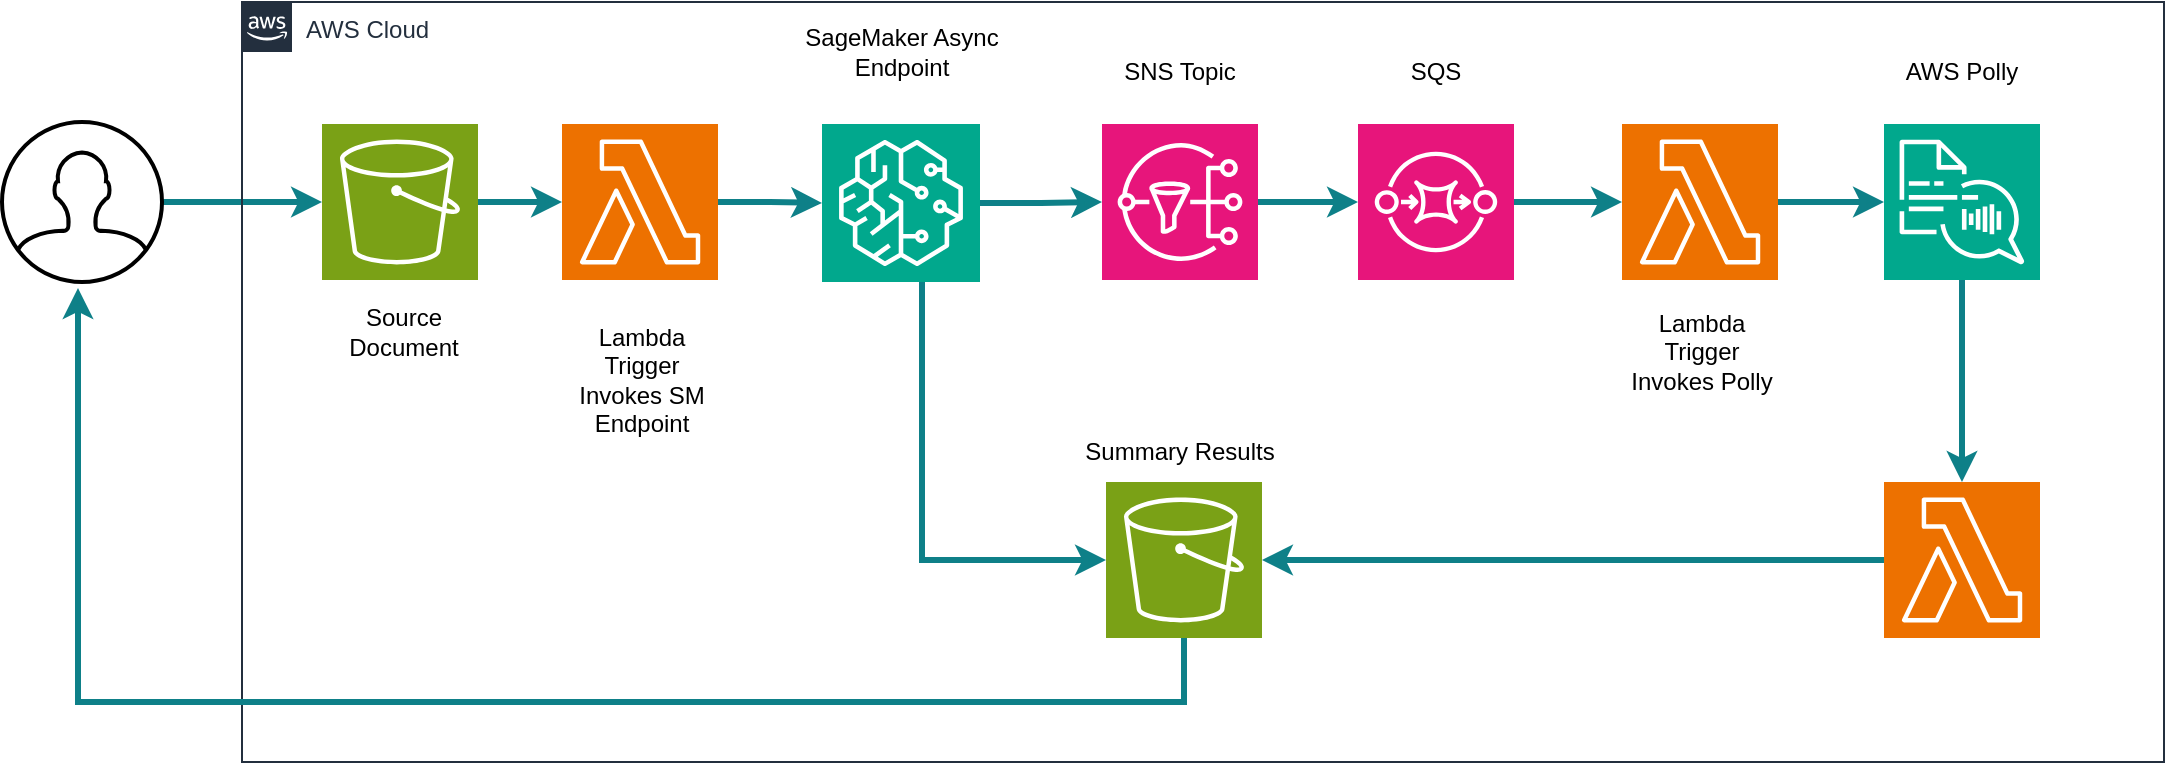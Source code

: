 <mxfile version="24.5.2" type="github">
  <diagram id="Ht1M8jgEwFfnCIfOTk4-" name="Page-1">
    <mxGraphModel dx="1434" dy="780" grid="1" gridSize="10" guides="1" tooltips="1" connect="1" arrows="1" fold="1" page="1" pageScale="1" pageWidth="1169" pageHeight="827" math="0" shadow="0">
      <root>
        <mxCell id="0" />
        <mxCell id="1" parent="0" />
        <mxCell id="quHucMuXMQEVoltr0wWp-3" style="edgeStyle=orthogonalEdgeStyle;rounded=0;orthogonalLoop=1;jettySize=auto;html=1;strokeWidth=3;fillColor=#b0e3e6;strokeColor=#0e8088;" edge="1" parent="1" source="quHucMuXMQEVoltr0wWp-1" target="quHucMuXMQEVoltr0wWp-2">
          <mxGeometry relative="1" as="geometry" />
        </mxCell>
        <mxCell id="quHucMuXMQEVoltr0wWp-1" value="" style="html=1;verticalLabelPosition=bottom;align=center;labelBackgroundColor=#ffffff;verticalAlign=top;strokeWidth=2;strokeColor=#000000;shadow=0;dashed=0;shape=mxgraph.ios7.icons.user;" vertex="1" parent="1">
          <mxGeometry x="39" y="140" width="80" height="80" as="geometry" />
        </mxCell>
        <mxCell id="quHucMuXMQEVoltr0wWp-2" value="" style="sketch=0;points=[[0,0,0],[0.25,0,0],[0.5,0,0],[0.75,0,0],[1,0,0],[0,1,0],[0.25,1,0],[0.5,1,0],[0.75,1,0],[1,1,0],[0,0.25,0],[0,0.5,0],[0,0.75,0],[1,0.25,0],[1,0.5,0],[1,0.75,0]];outlineConnect=0;fontColor=#232F3E;fillColor=#7AA116;strokeColor=#ffffff;dashed=0;verticalLabelPosition=bottom;verticalAlign=top;align=center;html=1;fontSize=12;fontStyle=0;aspect=fixed;shape=mxgraph.aws4.resourceIcon;resIcon=mxgraph.aws4.s3;" vertex="1" parent="1">
          <mxGeometry x="199" y="141" width="78" height="78" as="geometry" />
        </mxCell>
        <mxCell id="quHucMuXMQEVoltr0wWp-5" value="AWS Cloud" style="points=[[0,0],[0.25,0],[0.5,0],[0.75,0],[1,0],[1,0.25],[1,0.5],[1,0.75],[1,1],[0.75,1],[0.5,1],[0.25,1],[0,1],[0,0.75],[0,0.5],[0,0.25]];outlineConnect=0;gradientColor=none;html=1;whiteSpace=wrap;fontSize=12;fontStyle=0;container=1;pointerEvents=0;collapsible=0;recursiveResize=0;shape=mxgraph.aws4.group;grIcon=mxgraph.aws4.group_aws_cloud_alt;strokeColor=#232F3E;fillColor=none;verticalAlign=top;align=left;spacingLeft=30;fontColor=#232F3E;dashed=0;" vertex="1" parent="1">
          <mxGeometry x="159" y="80" width="961" height="380" as="geometry" />
        </mxCell>
        <mxCell id="quHucMuXMQEVoltr0wWp-24" style="edgeStyle=orthogonalEdgeStyle;rounded=0;orthogonalLoop=1;jettySize=auto;html=1;fillColor=#b0e3e6;strokeColor=#0e8088;strokeWidth=3;" edge="1" parent="quHucMuXMQEVoltr0wWp-5" source="quHucMuXMQEVoltr0wWp-7" target="quHucMuXMQEVoltr0wWp-8">
          <mxGeometry relative="1" as="geometry" />
        </mxCell>
        <mxCell id="quHucMuXMQEVoltr0wWp-7" value="" style="sketch=0;points=[[0,0,0],[0.25,0,0],[0.5,0,0],[0.75,0,0],[1,0,0],[0,1,0],[0.25,1,0],[0.5,1,0],[0.75,1,0],[1,1,0],[0,0.25,0],[0,0.5,0],[0,0.75,0],[1,0.25,0],[1,0.5,0],[1,0.75,0]];outlineConnect=0;fontColor=#232F3E;fillColor=#ED7100;strokeColor=#ffffff;dashed=0;verticalLabelPosition=bottom;verticalAlign=top;align=center;html=1;fontSize=12;fontStyle=0;aspect=fixed;shape=mxgraph.aws4.resourceIcon;resIcon=mxgraph.aws4.lambda;" vertex="1" parent="quHucMuXMQEVoltr0wWp-5">
          <mxGeometry x="160" y="61" width="78" height="78" as="geometry" />
        </mxCell>
        <mxCell id="quHucMuXMQEVoltr0wWp-17" style="edgeStyle=orthogonalEdgeStyle;rounded=0;orthogonalLoop=1;jettySize=auto;html=1;fillColor=#b0e3e6;strokeColor=#0e8088;strokeWidth=3;" edge="1" parent="quHucMuXMQEVoltr0wWp-5" source="quHucMuXMQEVoltr0wWp-8" target="quHucMuXMQEVoltr0wWp-15">
          <mxGeometry relative="1" as="geometry" />
        </mxCell>
        <mxCell id="quHucMuXMQEVoltr0wWp-8" value="" style="sketch=0;points=[[0,0,0],[0.25,0,0],[0.5,0,0],[0.75,0,0],[1,0,0],[0,1,0],[0.25,1,0],[0.5,1,0],[0.75,1,0],[1,1,0],[0,0.25,0],[0,0.5,0],[0,0.75,0],[1,0.25,0],[1,0.5,0],[1,0.75,0]];outlineConnect=0;fontColor=#232F3E;fillColor=#01A88D;strokeColor=#ffffff;dashed=0;verticalLabelPosition=bottom;verticalAlign=top;align=center;html=1;fontSize=12;fontStyle=0;aspect=fixed;shape=mxgraph.aws4.resourceIcon;resIcon=mxgraph.aws4.sagemaker;" vertex="1" parent="quHucMuXMQEVoltr0wWp-5">
          <mxGeometry x="290" y="61" width="79" height="79" as="geometry" />
        </mxCell>
        <mxCell id="quHucMuXMQEVoltr0wWp-11" value="" style="sketch=0;points=[[0,0,0],[0.25,0,0],[0.5,0,0],[0.75,0,0],[1,0,0],[0,1,0],[0.25,1,0],[0.5,1,0],[0.75,1,0],[1,1,0],[0,0.25,0],[0,0.5,0],[0,0.75,0],[1,0.25,0],[1,0.5,0],[1,0.75,0]];outlineConnect=0;fontColor=#232F3E;fillColor=#7AA116;strokeColor=#ffffff;dashed=0;verticalLabelPosition=bottom;verticalAlign=top;align=center;html=1;fontSize=12;fontStyle=0;aspect=fixed;shape=mxgraph.aws4.resourceIcon;resIcon=mxgraph.aws4.s3;" vertex="1" parent="quHucMuXMQEVoltr0wWp-5">
          <mxGeometry x="432" y="240" width="78" height="78" as="geometry" />
        </mxCell>
        <mxCell id="quHucMuXMQEVoltr0wWp-14" style="edgeStyle=orthogonalEdgeStyle;rounded=0;orthogonalLoop=1;jettySize=auto;html=1;entryX=0;entryY=0.5;entryDx=0;entryDy=0;entryPerimeter=0;fillColor=#b0e3e6;strokeColor=#0e8088;strokeWidth=3;" edge="1" parent="quHucMuXMQEVoltr0wWp-5" source="quHucMuXMQEVoltr0wWp-8" target="quHucMuXMQEVoltr0wWp-11">
          <mxGeometry relative="1" as="geometry">
            <Array as="points">
              <mxPoint x="340" y="279" />
            </Array>
          </mxGeometry>
        </mxCell>
        <mxCell id="quHucMuXMQEVoltr0wWp-18" style="edgeStyle=orthogonalEdgeStyle;rounded=0;orthogonalLoop=1;jettySize=auto;html=1;fillColor=#b0e3e6;strokeColor=#0e8088;strokeWidth=3;" edge="1" parent="quHucMuXMQEVoltr0wWp-5" source="quHucMuXMQEVoltr0wWp-15" target="quHucMuXMQEVoltr0wWp-16">
          <mxGeometry relative="1" as="geometry" />
        </mxCell>
        <mxCell id="quHucMuXMQEVoltr0wWp-15" value="" style="sketch=0;points=[[0,0,0],[0.25,0,0],[0.5,0,0],[0.75,0,0],[1,0,0],[0,1,0],[0.25,1,0],[0.5,1,0],[0.75,1,0],[1,1,0],[0,0.25,0],[0,0.5,0],[0,0.75,0],[1,0.25,0],[1,0.5,0],[1,0.75,0]];outlineConnect=0;fontColor=#232F3E;fillColor=#E7157B;strokeColor=#ffffff;dashed=0;verticalLabelPosition=bottom;verticalAlign=top;align=center;html=1;fontSize=12;fontStyle=0;aspect=fixed;shape=mxgraph.aws4.resourceIcon;resIcon=mxgraph.aws4.sns;" vertex="1" parent="quHucMuXMQEVoltr0wWp-5">
          <mxGeometry x="430" y="61" width="78" height="78" as="geometry" />
        </mxCell>
        <mxCell id="quHucMuXMQEVoltr0wWp-20" style="edgeStyle=orthogonalEdgeStyle;rounded=0;orthogonalLoop=1;jettySize=auto;html=1;fillColor=#b0e3e6;strokeColor=#0e8088;strokeWidth=3;" edge="1" parent="quHucMuXMQEVoltr0wWp-5" source="quHucMuXMQEVoltr0wWp-16" target="quHucMuXMQEVoltr0wWp-19">
          <mxGeometry relative="1" as="geometry" />
        </mxCell>
        <mxCell id="quHucMuXMQEVoltr0wWp-16" value="" style="sketch=0;points=[[0,0,0],[0.25,0,0],[0.5,0,0],[0.75,0,0],[1,0,0],[0,1,0],[0.25,1,0],[0.5,1,0],[0.75,1,0],[1,1,0],[0,0.25,0],[0,0.5,0],[0,0.75,0],[1,0.25,0],[1,0.5,0],[1,0.75,0]];outlineConnect=0;fontColor=#232F3E;fillColor=#E7157B;strokeColor=#ffffff;dashed=0;verticalLabelPosition=bottom;verticalAlign=top;align=center;html=1;fontSize=12;fontStyle=0;aspect=fixed;shape=mxgraph.aws4.resourceIcon;resIcon=mxgraph.aws4.sqs;" vertex="1" parent="quHucMuXMQEVoltr0wWp-5">
          <mxGeometry x="558" y="61" width="78" height="78" as="geometry" />
        </mxCell>
        <mxCell id="quHucMuXMQEVoltr0wWp-23" style="edgeStyle=orthogonalEdgeStyle;rounded=0;orthogonalLoop=1;jettySize=auto;html=1;fillColor=#b0e3e6;strokeColor=#0e8088;strokeWidth=3;" edge="1" parent="quHucMuXMQEVoltr0wWp-5" source="quHucMuXMQEVoltr0wWp-19" target="quHucMuXMQEVoltr0wWp-22">
          <mxGeometry relative="1" as="geometry" />
        </mxCell>
        <mxCell id="quHucMuXMQEVoltr0wWp-19" value="" style="sketch=0;points=[[0,0,0],[0.25,0,0],[0.5,0,0],[0.75,0,0],[1,0,0],[0,1,0],[0.25,1,0],[0.5,1,0],[0.75,1,0],[1,1,0],[0,0.25,0],[0,0.5,0],[0,0.75,0],[1,0.25,0],[1,0.5,0],[1,0.75,0]];outlineConnect=0;fontColor=#232F3E;fillColor=#ED7100;strokeColor=#ffffff;dashed=0;verticalLabelPosition=bottom;verticalAlign=top;align=center;html=1;fontSize=12;fontStyle=0;aspect=fixed;shape=mxgraph.aws4.resourceIcon;resIcon=mxgraph.aws4.lambda;" vertex="1" parent="quHucMuXMQEVoltr0wWp-5">
          <mxGeometry x="690" y="61" width="78" height="78" as="geometry" />
        </mxCell>
        <mxCell id="quHucMuXMQEVoltr0wWp-35" value="" style="edgeStyle=orthogonalEdgeStyle;rounded=0;orthogonalLoop=1;jettySize=auto;html=1;fillColor=#b0e3e6;strokeColor=#0e8088;strokeWidth=3;" edge="1" parent="quHucMuXMQEVoltr0wWp-5" source="quHucMuXMQEVoltr0wWp-22" target="quHucMuXMQEVoltr0wWp-33">
          <mxGeometry relative="1" as="geometry" />
        </mxCell>
        <mxCell id="quHucMuXMQEVoltr0wWp-22" value="" style="sketch=0;points=[[0,0,0],[0.25,0,0],[0.5,0,0],[0.75,0,0],[1,0,0],[0,1,0],[0.25,1,0],[0.5,1,0],[0.75,1,0],[1,1,0],[0,0.25,0],[0,0.5,0],[0,0.75,0],[1,0.25,0],[1,0.5,0],[1,0.75,0]];outlineConnect=0;fontColor=#232F3E;fillColor=#01A88D;strokeColor=#ffffff;dashed=0;verticalLabelPosition=bottom;verticalAlign=top;align=center;html=1;fontSize=12;fontStyle=0;aspect=fixed;shape=mxgraph.aws4.resourceIcon;resIcon=mxgraph.aws4.polly;" vertex="1" parent="quHucMuXMQEVoltr0wWp-5">
          <mxGeometry x="821" y="61" width="78" height="78" as="geometry" />
        </mxCell>
        <mxCell id="quHucMuXMQEVoltr0wWp-25" value="Source Document" style="text;strokeColor=none;align=center;fillColor=none;html=1;verticalAlign=middle;whiteSpace=wrap;rounded=0;" vertex="1" parent="quHucMuXMQEVoltr0wWp-5">
          <mxGeometry x="51" y="150" width="60" height="30" as="geometry" />
        </mxCell>
        <mxCell id="quHucMuXMQEVoltr0wWp-26" value="Lambda Trigger Invokes SM Endpoint" style="text;strokeColor=none;align=center;fillColor=none;html=1;verticalAlign=middle;whiteSpace=wrap;rounded=0;" vertex="1" parent="quHucMuXMQEVoltr0wWp-5">
          <mxGeometry x="160" y="174" width="80" height="30" as="geometry" />
        </mxCell>
        <mxCell id="quHucMuXMQEVoltr0wWp-27" value="SageMaker Async Endpoint" style="text;strokeColor=none;align=center;fillColor=none;html=1;verticalAlign=middle;whiteSpace=wrap;rounded=0;" vertex="1" parent="quHucMuXMQEVoltr0wWp-5">
          <mxGeometry x="260" y="10" width="140" height="30" as="geometry" />
        </mxCell>
        <mxCell id="quHucMuXMQEVoltr0wWp-28" value="SNS Topic" style="text;strokeColor=none;align=center;fillColor=none;html=1;verticalAlign=middle;whiteSpace=wrap;rounded=0;" vertex="1" parent="quHucMuXMQEVoltr0wWp-5">
          <mxGeometry x="399" y="20" width="140" height="30" as="geometry" />
        </mxCell>
        <mxCell id="quHucMuXMQEVoltr0wWp-29" value="SQS" style="text;strokeColor=none;align=center;fillColor=none;html=1;verticalAlign=middle;whiteSpace=wrap;rounded=0;" vertex="1" parent="quHucMuXMQEVoltr0wWp-5">
          <mxGeometry x="527" y="20" width="140" height="30" as="geometry" />
        </mxCell>
        <mxCell id="quHucMuXMQEVoltr0wWp-30" value="Summary Results" style="text;strokeColor=none;align=center;fillColor=none;html=1;verticalAlign=middle;whiteSpace=wrap;rounded=0;" vertex="1" parent="quHucMuXMQEVoltr0wWp-5">
          <mxGeometry x="399" y="210" width="140" height="30" as="geometry" />
        </mxCell>
        <mxCell id="quHucMuXMQEVoltr0wWp-31" value="Lambda Trigger Invokes Polly" style="text;strokeColor=none;align=center;fillColor=none;html=1;verticalAlign=middle;whiteSpace=wrap;rounded=0;" vertex="1" parent="quHucMuXMQEVoltr0wWp-5">
          <mxGeometry x="690" y="160" width="80" height="30" as="geometry" />
        </mxCell>
        <mxCell id="quHucMuXMQEVoltr0wWp-32" value="AWS Polly" style="text;strokeColor=none;align=center;fillColor=none;html=1;verticalAlign=middle;whiteSpace=wrap;rounded=0;" vertex="1" parent="quHucMuXMQEVoltr0wWp-5">
          <mxGeometry x="820" y="20" width="80" height="30" as="geometry" />
        </mxCell>
        <mxCell id="quHucMuXMQEVoltr0wWp-36" style="edgeStyle=orthogonalEdgeStyle;rounded=0;orthogonalLoop=1;jettySize=auto;html=1;fillColor=#b0e3e6;strokeColor=#0e8088;strokeWidth=3;" edge="1" parent="quHucMuXMQEVoltr0wWp-5" source="quHucMuXMQEVoltr0wWp-33" target="quHucMuXMQEVoltr0wWp-11">
          <mxGeometry relative="1" as="geometry" />
        </mxCell>
        <mxCell id="quHucMuXMQEVoltr0wWp-33" value="" style="sketch=0;points=[[0,0,0],[0.25,0,0],[0.5,0,0],[0.75,0,0],[1,0,0],[0,1,0],[0.25,1,0],[0.5,1,0],[0.75,1,0],[1,1,0],[0,0.25,0],[0,0.5,0],[0,0.75,0],[1,0.25,0],[1,0.5,0],[1,0.75,0]];outlineConnect=0;fontColor=#232F3E;fillColor=#ED7100;strokeColor=#ffffff;dashed=0;verticalLabelPosition=bottom;verticalAlign=top;align=center;html=1;fontSize=12;fontStyle=0;aspect=fixed;shape=mxgraph.aws4.resourceIcon;resIcon=mxgraph.aws4.lambda;" vertex="1" parent="quHucMuXMQEVoltr0wWp-5">
          <mxGeometry x="821" y="240" width="78" height="78" as="geometry" />
        </mxCell>
        <mxCell id="quHucMuXMQEVoltr0wWp-9" style="edgeStyle=orthogonalEdgeStyle;rounded=0;orthogonalLoop=1;jettySize=auto;html=1;exitX=1;exitY=0.5;exitDx=0;exitDy=0;exitPerimeter=0;entryX=0;entryY=0.5;entryDx=0;entryDy=0;entryPerimeter=0;strokeWidth=3;fillColor=#b0e3e6;strokeColor=#0e8088;" edge="1" parent="1" source="quHucMuXMQEVoltr0wWp-2" target="quHucMuXMQEVoltr0wWp-7">
          <mxGeometry relative="1" as="geometry" />
        </mxCell>
        <mxCell id="quHucMuXMQEVoltr0wWp-37" style="edgeStyle=orthogonalEdgeStyle;rounded=0;orthogonalLoop=1;jettySize=auto;html=1;entryX=0.475;entryY=1.038;entryDx=0;entryDy=0;entryPerimeter=0;strokeColor=#0e8088;fillColor=#b0e3e6;strokeWidth=3;" edge="1" parent="1" source="quHucMuXMQEVoltr0wWp-11" target="quHucMuXMQEVoltr0wWp-1">
          <mxGeometry relative="1" as="geometry">
            <Array as="points">
              <mxPoint x="630" y="430" />
              <mxPoint x="77" y="430" />
            </Array>
          </mxGeometry>
        </mxCell>
      </root>
    </mxGraphModel>
  </diagram>
</mxfile>
